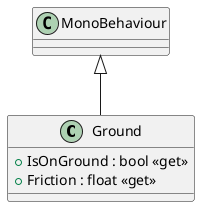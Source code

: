 @startuml
class Ground {
    + IsOnGround : bool <<get>>
    + Friction : float <<get>>
}
MonoBehaviour <|-- Ground
@enduml
